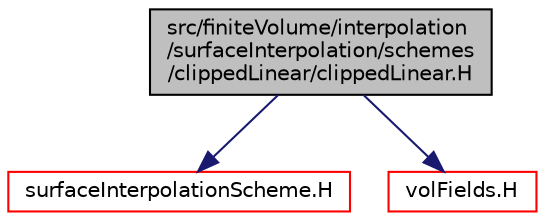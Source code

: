 digraph "src/finiteVolume/interpolation/surfaceInterpolation/schemes/clippedLinear/clippedLinear.H"
{
  bgcolor="transparent";
  edge [fontname="Helvetica",fontsize="10",labelfontname="Helvetica",labelfontsize="10"];
  node [fontname="Helvetica",fontsize="10",shape=record];
  Node0 [label="src/finiteVolume/interpolation\l/surfaceInterpolation/schemes\l/clippedLinear/clippedLinear.H",height=0.2,width=0.4,color="black", fillcolor="grey75", style="filled", fontcolor="black"];
  Node0 -> Node1 [color="midnightblue",fontsize="10",style="solid",fontname="Helvetica"];
  Node1 [label="surfaceInterpolationScheme.H",height=0.2,width=0.4,color="red",URL="$a04514.html"];
  Node0 -> Node97 [color="midnightblue",fontsize="10",style="solid",fontname="Helvetica"];
  Node97 [label="volFields.H",height=0.2,width=0.4,color="red",URL="$a02912.html"];
}
